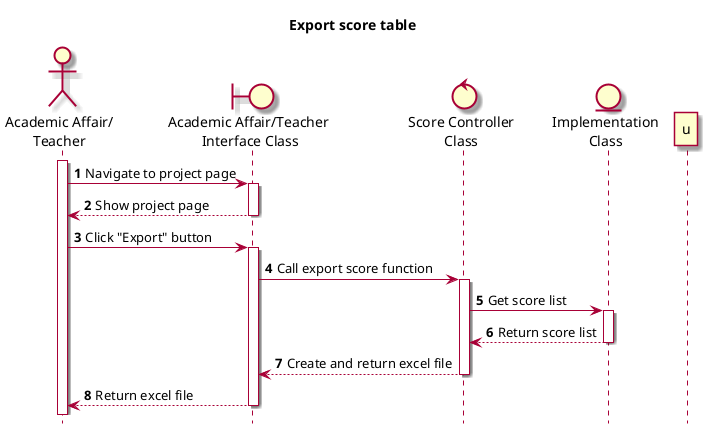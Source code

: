 @startuml ExportScoreTable

skin rose
hide footbox

title Export score table

actor "Academic Affair/\nTeacher" as a
boundary "Academic Affair/Teacher \nInterface Class" as ui
control "Score Controller\nClass" as scoreController
entity "Implementation\nClass" as implemetation

autonumber
a++
a -> ui++ : Navigate to project page
ui --> a--: Show project page
a -> ui++ : Click "Export" button
ui -> scoreController++ : Call export score function
scoreController -> implemetation++ : Get score list
implemetation --> scoreController-- : Return score list
scoreController --> ui-- : Create and return excel file
ui --> a-- : Return excel file
u--
@enduml